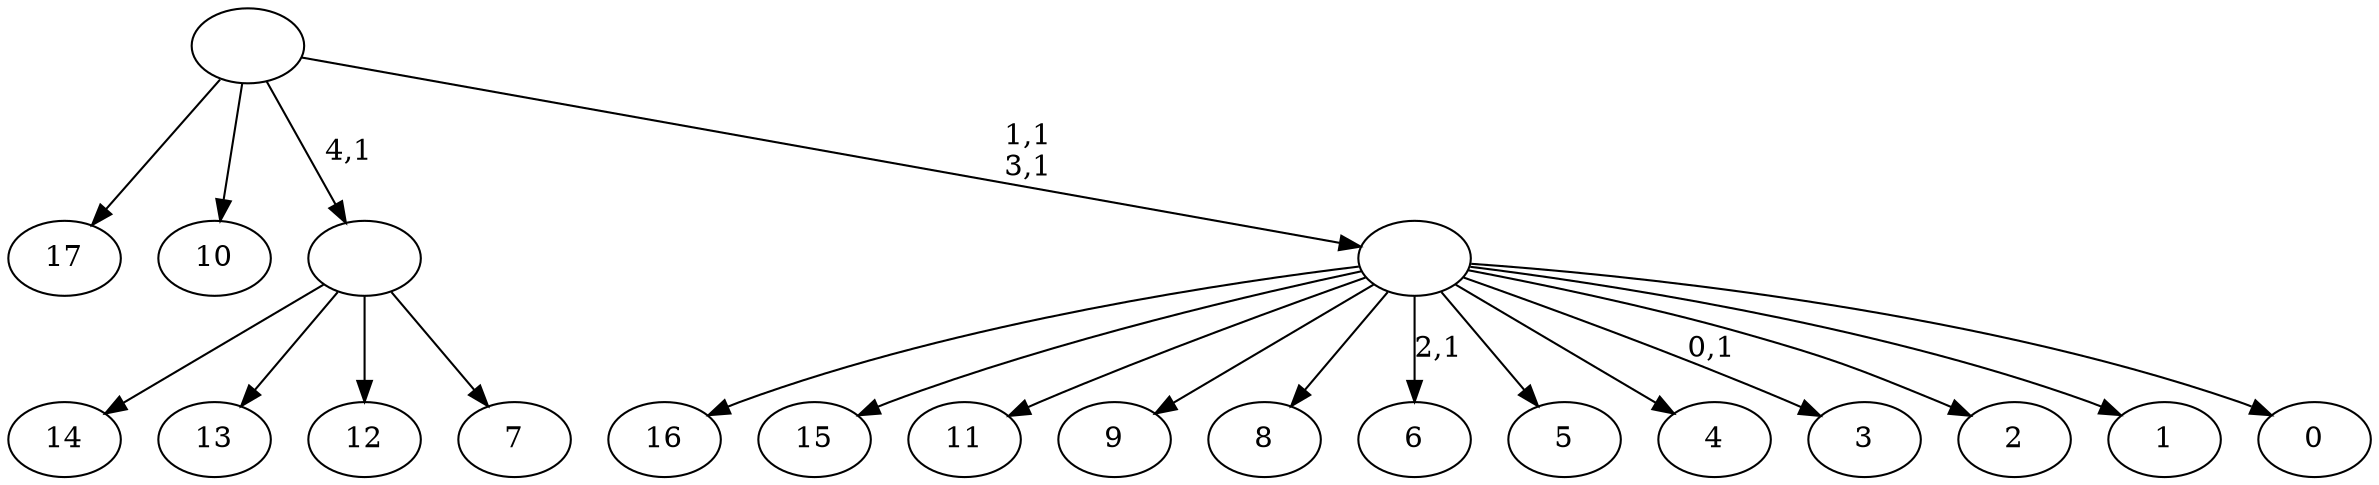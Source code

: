 digraph T {
	23 [label="17"]
	22 [label="16"]
	21 [label="15"]
	20 [label="14"]
	19 [label="13"]
	18 [label="12"]
	17 [label="11"]
	16 [label="10"]
	15 [label="9"]
	14 [label="8"]
	13 [label="7"]
	12 [label=""]
	11 [label="6"]
	9 [label="5"]
	8 [label="4"]
	7 [label="3"]
	5 [label="2"]
	4 [label="1"]
	3 [label="0"]
	2 [label=""]
	0 [label=""]
	12 -> 20 [label=""]
	12 -> 19 [label=""]
	12 -> 18 [label=""]
	12 -> 13 [label=""]
	2 -> 7 [label="0,1"]
	2 -> 11 [label="2,1"]
	2 -> 22 [label=""]
	2 -> 21 [label=""]
	2 -> 17 [label=""]
	2 -> 15 [label=""]
	2 -> 14 [label=""]
	2 -> 9 [label=""]
	2 -> 8 [label=""]
	2 -> 5 [label=""]
	2 -> 4 [label=""]
	2 -> 3 [label=""]
	0 -> 2 [label="1,1\n3,1"]
	0 -> 23 [label=""]
	0 -> 16 [label=""]
	0 -> 12 [label="4,1"]
}
